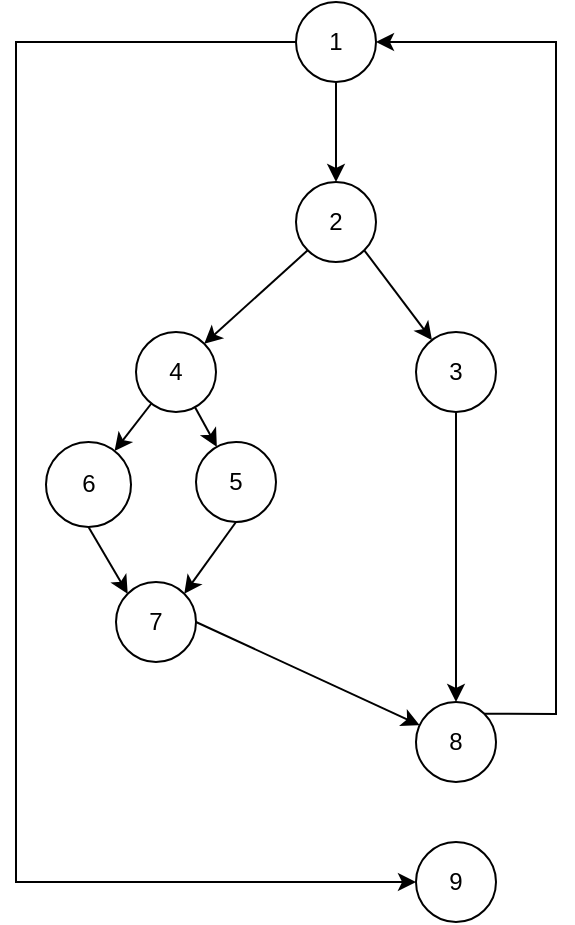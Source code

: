 <mxfile version="15.8.1" type="github">
  <diagram id="C5RBs43oDa-KdzZeNtuy" name="Page-1">
    <mxGraphModel dx="909" dy="547" grid="1" gridSize="10" guides="1" tooltips="1" connect="1" arrows="1" fold="1" page="1" pageScale="1" pageWidth="827" pageHeight="1169" math="0" shadow="0">
      <root>
        <mxCell id="WIyWlLk6GJQsqaUBKTNV-0" />
        <mxCell id="WIyWlLk6GJQsqaUBKTNV-1" parent="WIyWlLk6GJQsqaUBKTNV-0" />
        <mxCell id="fvK45VZ6i1uw3XIzivUy-0" value="1" style="ellipse;whiteSpace=wrap;html=1;aspect=fixed;" vertex="1" parent="WIyWlLk6GJQsqaUBKTNV-1">
          <mxGeometry x="260" y="40" width="40" height="40" as="geometry" />
        </mxCell>
        <mxCell id="fvK45VZ6i1uw3XIzivUy-1" value="2" style="ellipse;whiteSpace=wrap;html=1;aspect=fixed;" vertex="1" parent="WIyWlLk6GJQsqaUBKTNV-1">
          <mxGeometry x="260" y="130" width="40" height="40" as="geometry" />
        </mxCell>
        <mxCell id="fvK45VZ6i1uw3XIzivUy-2" value="3" style="ellipse;whiteSpace=wrap;html=1;aspect=fixed;" vertex="1" parent="WIyWlLk6GJQsqaUBKTNV-1">
          <mxGeometry x="320" y="205" width="40" height="40" as="geometry" />
        </mxCell>
        <mxCell id="fvK45VZ6i1uw3XIzivUy-3" value="4" style="ellipse;whiteSpace=wrap;html=1;aspect=fixed;" vertex="1" parent="WIyWlLk6GJQsqaUBKTNV-1">
          <mxGeometry x="180" y="205" width="40" height="40" as="geometry" />
        </mxCell>
        <mxCell id="fvK45VZ6i1uw3XIzivUy-4" value="5" style="ellipse;whiteSpace=wrap;html=1;aspect=fixed;" vertex="1" parent="WIyWlLk6GJQsqaUBKTNV-1">
          <mxGeometry x="210" y="260" width="40" height="40" as="geometry" />
        </mxCell>
        <mxCell id="fvK45VZ6i1uw3XIzivUy-5" value="6" style="ellipse;whiteSpace=wrap;html=1;aspect=fixed;" vertex="1" parent="WIyWlLk6GJQsqaUBKTNV-1">
          <mxGeometry x="135" y="260" width="42.5" height="42.5" as="geometry" />
        </mxCell>
        <mxCell id="fvK45VZ6i1uw3XIzivUy-6" value="7" style="ellipse;whiteSpace=wrap;html=1;aspect=fixed;" vertex="1" parent="WIyWlLk6GJQsqaUBKTNV-1">
          <mxGeometry x="170" y="330" width="40" height="40" as="geometry" />
        </mxCell>
        <mxCell id="fvK45VZ6i1uw3XIzivUy-7" value="8" style="ellipse;whiteSpace=wrap;html=1;aspect=fixed;" vertex="1" parent="WIyWlLk6GJQsqaUBKTNV-1">
          <mxGeometry x="320" y="390" width="40" height="40" as="geometry" />
        </mxCell>
        <mxCell id="fvK45VZ6i1uw3XIzivUy-8" value="9" style="ellipse;whiteSpace=wrap;html=1;aspect=fixed;" vertex="1" parent="WIyWlLk6GJQsqaUBKTNV-1">
          <mxGeometry x="320" y="460" width="40" height="40" as="geometry" />
        </mxCell>
        <mxCell id="fvK45VZ6i1uw3XIzivUy-12" value="" style="endArrow=classic;html=1;rounded=0;" edge="1" parent="WIyWlLk6GJQsqaUBKTNV-1" source="fvK45VZ6i1uw3XIzivUy-0" target="fvK45VZ6i1uw3XIzivUy-1">
          <mxGeometry width="50" height="50" relative="1" as="geometry">
            <mxPoint x="390" y="310" as="sourcePoint" />
            <mxPoint x="440" y="260" as="targetPoint" />
          </mxGeometry>
        </mxCell>
        <mxCell id="fvK45VZ6i1uw3XIzivUy-13" value="" style="endArrow=classic;html=1;rounded=0;exitX=0;exitY=1;exitDx=0;exitDy=0;entryX=1;entryY=0;entryDx=0;entryDy=0;" edge="1" parent="WIyWlLk6GJQsqaUBKTNV-1" source="fvK45VZ6i1uw3XIzivUy-1" target="fvK45VZ6i1uw3XIzivUy-3">
          <mxGeometry width="50" height="50" relative="1" as="geometry">
            <mxPoint x="390" y="310" as="sourcePoint" />
            <mxPoint x="440" y="260" as="targetPoint" />
          </mxGeometry>
        </mxCell>
        <mxCell id="fvK45VZ6i1uw3XIzivUy-14" value="" style="endArrow=classic;html=1;rounded=0;exitX=1;exitY=1;exitDx=0;exitDy=0;" edge="1" parent="WIyWlLk6GJQsqaUBKTNV-1" source="fvK45VZ6i1uw3XIzivUy-1" target="fvK45VZ6i1uw3XIzivUy-2">
          <mxGeometry width="50" height="50" relative="1" as="geometry">
            <mxPoint x="390" y="310" as="sourcePoint" />
            <mxPoint x="440" y="260" as="targetPoint" />
          </mxGeometry>
        </mxCell>
        <mxCell id="fvK45VZ6i1uw3XIzivUy-15" value="" style="endArrow=classic;html=1;rounded=0;" edge="1" parent="WIyWlLk6GJQsqaUBKTNV-1" source="fvK45VZ6i1uw3XIzivUy-2" target="fvK45VZ6i1uw3XIzivUy-7">
          <mxGeometry width="50" height="50" relative="1" as="geometry">
            <mxPoint x="390" y="310" as="sourcePoint" />
            <mxPoint x="440" y="260" as="targetPoint" />
          </mxGeometry>
        </mxCell>
        <mxCell id="fvK45VZ6i1uw3XIzivUy-16" value="" style="endArrow=classic;html=1;rounded=0;" edge="1" parent="WIyWlLk6GJQsqaUBKTNV-1" source="fvK45VZ6i1uw3XIzivUy-3" target="fvK45VZ6i1uw3XIzivUy-4">
          <mxGeometry width="50" height="50" relative="1" as="geometry">
            <mxPoint x="390" y="310" as="sourcePoint" />
            <mxPoint x="440" y="260" as="targetPoint" />
          </mxGeometry>
        </mxCell>
        <mxCell id="fvK45VZ6i1uw3XIzivUy-17" value="" style="endArrow=classic;html=1;rounded=0;" edge="1" parent="WIyWlLk6GJQsqaUBKTNV-1" source="fvK45VZ6i1uw3XIzivUy-3" target="fvK45VZ6i1uw3XIzivUy-5">
          <mxGeometry width="50" height="50" relative="1" as="geometry">
            <mxPoint x="390" y="310" as="sourcePoint" />
            <mxPoint x="440" y="260" as="targetPoint" />
          </mxGeometry>
        </mxCell>
        <mxCell id="fvK45VZ6i1uw3XIzivUy-18" value="" style="endArrow=classic;html=1;rounded=0;exitX=0.5;exitY=1;exitDx=0;exitDy=0;entryX=1;entryY=0;entryDx=0;entryDy=0;" edge="1" parent="WIyWlLk6GJQsqaUBKTNV-1" source="fvK45VZ6i1uw3XIzivUy-4" target="fvK45VZ6i1uw3XIzivUy-6">
          <mxGeometry width="50" height="50" relative="1" as="geometry">
            <mxPoint x="390" y="310" as="sourcePoint" />
            <mxPoint x="440" y="260" as="targetPoint" />
          </mxGeometry>
        </mxCell>
        <mxCell id="fvK45VZ6i1uw3XIzivUy-19" value="" style="endArrow=classic;html=1;rounded=0;exitX=0.5;exitY=1;exitDx=0;exitDy=0;entryX=0;entryY=0;entryDx=0;entryDy=0;" edge="1" parent="WIyWlLk6GJQsqaUBKTNV-1" source="fvK45VZ6i1uw3XIzivUy-5" target="fvK45VZ6i1uw3XIzivUy-6">
          <mxGeometry width="50" height="50" relative="1" as="geometry">
            <mxPoint x="390" y="310" as="sourcePoint" />
            <mxPoint x="440" y="260" as="targetPoint" />
          </mxGeometry>
        </mxCell>
        <mxCell id="fvK45VZ6i1uw3XIzivUy-20" value="" style="endArrow=classic;html=1;rounded=0;exitX=1;exitY=0.5;exitDx=0;exitDy=0;" edge="1" parent="WIyWlLk6GJQsqaUBKTNV-1" source="fvK45VZ6i1uw3XIzivUy-6" target="fvK45VZ6i1uw3XIzivUy-7">
          <mxGeometry width="50" height="50" relative="1" as="geometry">
            <mxPoint x="390" y="310" as="sourcePoint" />
            <mxPoint x="440" y="260" as="targetPoint" />
          </mxGeometry>
        </mxCell>
        <mxCell id="fvK45VZ6i1uw3XIzivUy-21" value="" style="endArrow=classic;html=1;rounded=0;exitX=1;exitY=0;exitDx=0;exitDy=0;" edge="1" parent="WIyWlLk6GJQsqaUBKTNV-1" source="fvK45VZ6i1uw3XIzivUy-7" target="fvK45VZ6i1uw3XIzivUy-0">
          <mxGeometry width="50" height="50" relative="1" as="geometry">
            <mxPoint x="390" y="310" as="sourcePoint" />
            <mxPoint x="400" y="50" as="targetPoint" />
            <Array as="points">
              <mxPoint x="390" y="396" />
              <mxPoint x="390" y="60" />
            </Array>
          </mxGeometry>
        </mxCell>
        <mxCell id="fvK45VZ6i1uw3XIzivUy-22" value="" style="endArrow=classic;html=1;rounded=0;exitX=0;exitY=0.5;exitDx=0;exitDy=0;entryX=0;entryY=0.5;entryDx=0;entryDy=0;" edge="1" parent="WIyWlLk6GJQsqaUBKTNV-1" source="fvK45VZ6i1uw3XIzivUy-0" target="fvK45VZ6i1uw3XIzivUy-8">
          <mxGeometry width="50" height="50" relative="1" as="geometry">
            <mxPoint x="390" y="310" as="sourcePoint" />
            <mxPoint x="120" y="480" as="targetPoint" />
            <Array as="points">
              <mxPoint x="120" y="60" />
              <mxPoint x="120" y="480" />
            </Array>
          </mxGeometry>
        </mxCell>
      </root>
    </mxGraphModel>
  </diagram>
</mxfile>
